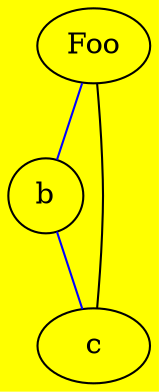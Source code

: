 graph my_graph {
   bgcolor="yellow";
   a [label="Foo"];
   b [shape=circle];
   a -- b -- c [color=blue];
   a -- c
}